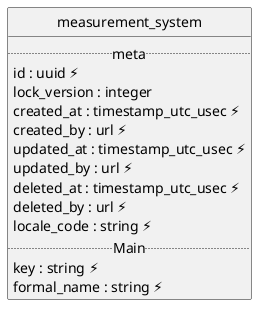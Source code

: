 @startuml uml
skinparam monochrome true
skinparam linetype ortho
hide circle

entity measurement_system {
  .. meta ..
  id : uuid ⚡
  lock_version : integer
  created_at : timestamp_utc_usec ⚡
  created_by : url ⚡
  updated_at : timestamp_utc_usec ⚡
  updated_by : url ⚡
  deleted_at : timestamp_utc_usec ⚡
  deleted_by : url ⚡
  locale_code : string ⚡
  .. Main ..
  key : string ⚡
  formal_name : string ⚡
}

@enduml
